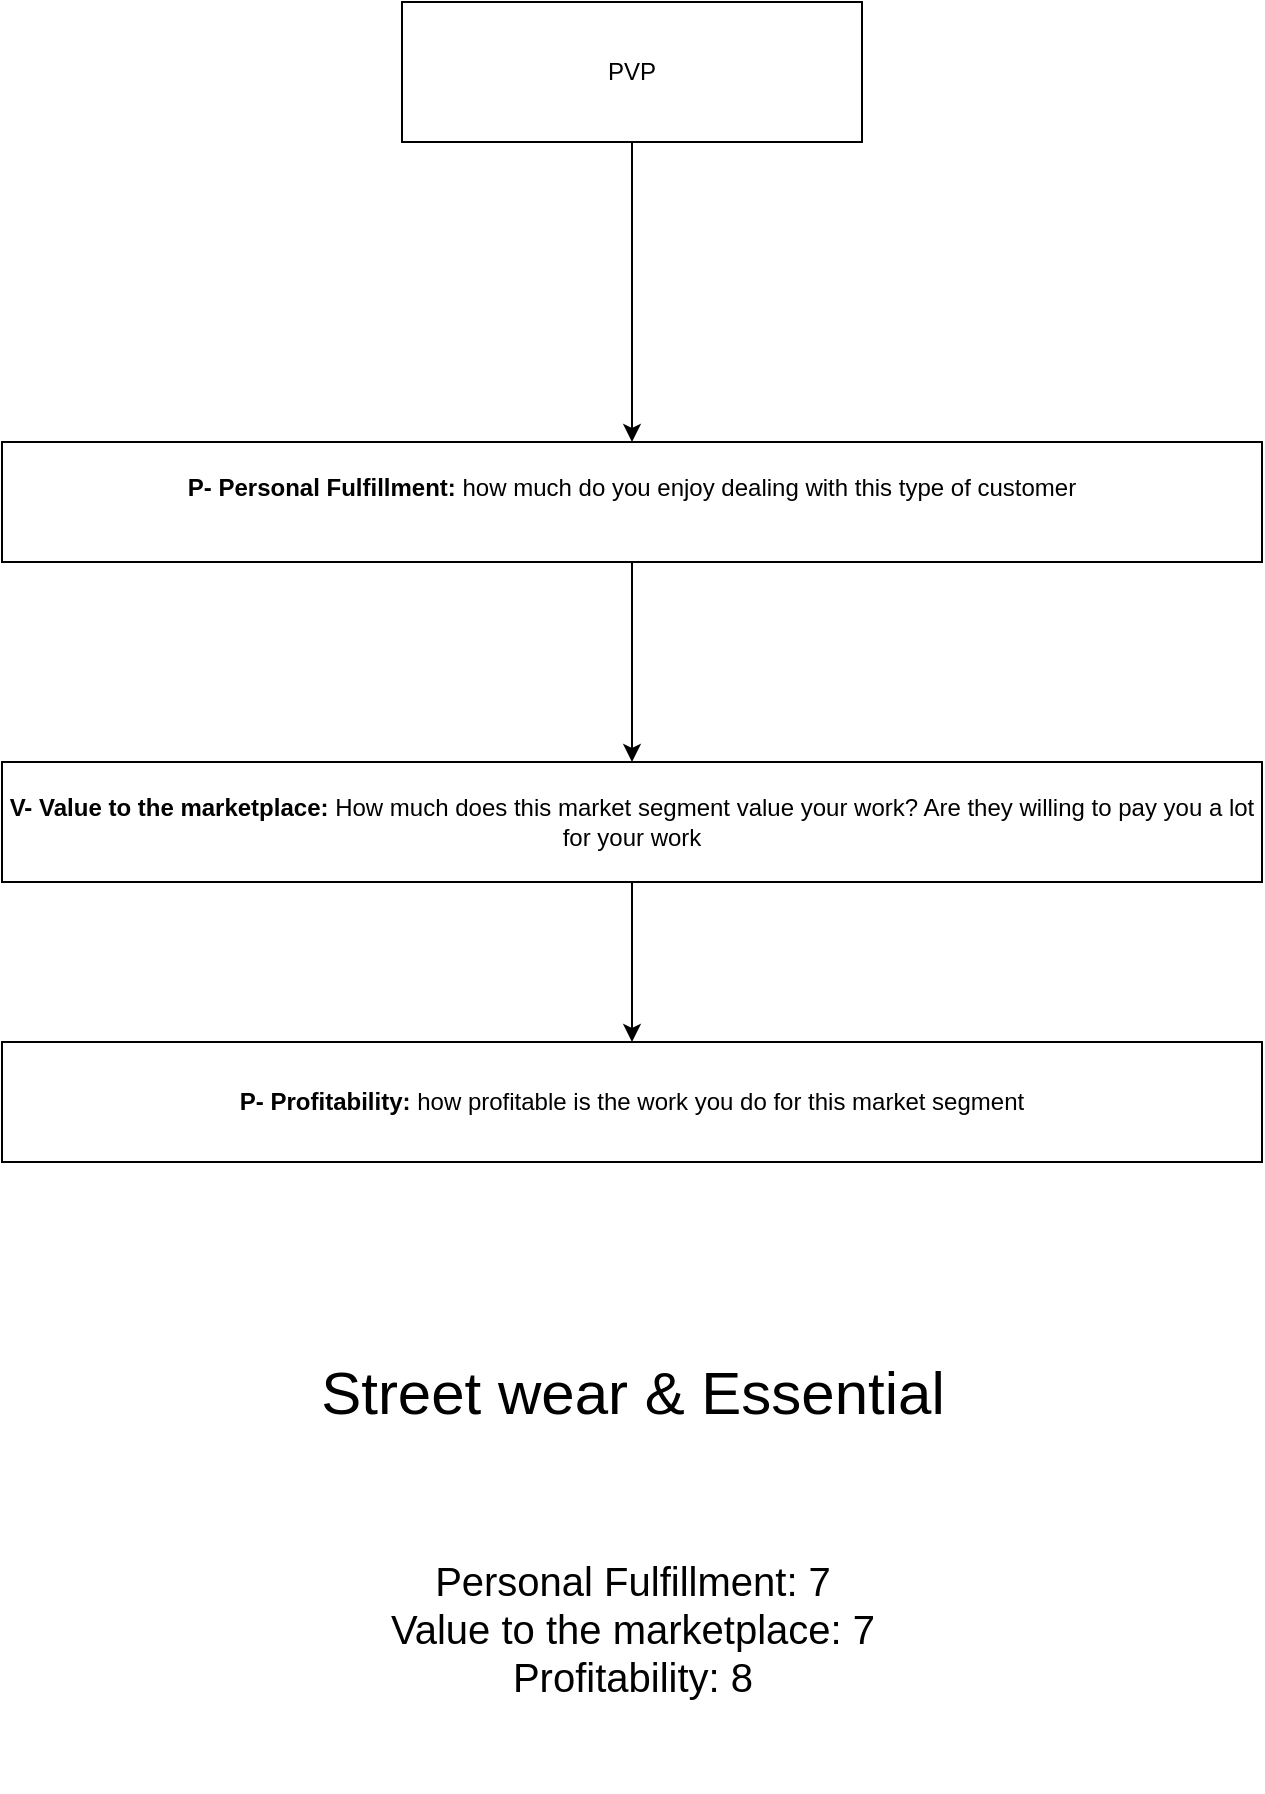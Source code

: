 <mxfile version="20.2.3" type="github"><diagram id="y_SUGYusvM5T_9D7fPVn" name="Page-1"><mxGraphModel dx="1550" dy="775" grid="1" gridSize="10" guides="1" tooltips="1" connect="1" arrows="1" fold="1" page="1" pageScale="1" pageWidth="850" pageHeight="1100" math="0" shadow="0"><root><mxCell id="0"/><mxCell id="1" parent="0"/><mxCell id="UVnfeILOfwMYKjaevc21-2" style="edgeStyle=orthogonalEdgeStyle;rounded=0;orthogonalLoop=1;jettySize=auto;html=1;" parent="1" source="UVnfeILOfwMYKjaevc21-1" target="UVnfeILOfwMYKjaevc21-3" edge="1"><mxGeometry relative="1" as="geometry"><mxPoint x="710" y="290" as="targetPoint"/></mxGeometry></mxCell><mxCell id="UVnfeILOfwMYKjaevc21-1" value="PVP" style="rounded=0;whiteSpace=wrap;html=1;" parent="1" vertex="1"><mxGeometry x="340" y="70" width="230" height="70" as="geometry"/></mxCell><mxCell id="3Ou25_GwjypucO7A8Zsq-4" value="" style="edgeStyle=orthogonalEdgeStyle;rounded=0;orthogonalLoop=1;jettySize=auto;html=1;" edge="1" parent="1" source="UVnfeILOfwMYKjaevc21-3" target="3Ou25_GwjypucO7A8Zsq-1"><mxGeometry relative="1" as="geometry"/></mxCell><mxCell id="UVnfeILOfwMYKjaevc21-3" value="&lt;div&gt;&lt;b&gt;P- Personal Fulfillment:&lt;/b&gt; how much do you enjoy dealing with this type of customer &lt;br&gt;&lt;/div&gt;&lt;div&gt;&lt;br&gt;&lt;/div&gt;" style="rounded=0;whiteSpace=wrap;html=1;" parent="1" vertex="1"><mxGeometry x="140" y="290" width="630" height="60" as="geometry"/></mxCell><mxCell id="3Ou25_GwjypucO7A8Zsq-6" style="edgeStyle=orthogonalEdgeStyle;rounded=0;orthogonalLoop=1;jettySize=auto;html=1;entryX=0.5;entryY=0;entryDx=0;entryDy=0;" edge="1" parent="1" source="3Ou25_GwjypucO7A8Zsq-1" target="3Ou25_GwjypucO7A8Zsq-5"><mxGeometry relative="1" as="geometry"/></mxCell><mxCell id="3Ou25_GwjypucO7A8Zsq-1" value="&lt;b&gt;V- Value to the marketplace:&lt;/b&gt; How much does this market segment value your work? Are they willing to pay you a lot for your work" style="rounded=0;whiteSpace=wrap;html=1;" vertex="1" parent="1"><mxGeometry x="140" y="450" width="630" height="60" as="geometry"/></mxCell><mxCell id="3Ou25_GwjypucO7A8Zsq-5" value="&lt;b&gt;P- Profitability:&lt;/b&gt; how profitable is the work you do for this market segment" style="rounded=0;whiteSpace=wrap;html=1;" vertex="1" parent="1"><mxGeometry x="140" y="590" width="630" height="60" as="geometry"/></mxCell><mxCell id="3Ou25_GwjypucO7A8Zsq-8" value="&lt;font style=&quot;font-size: 30px;&quot;&gt;Street wear &amp;amp; Essential &lt;/font&gt;" style="text;html=1;align=center;verticalAlign=middle;resizable=0;points=[];autosize=1;strokeColor=none;fillColor=none;" vertex="1" parent="1"><mxGeometry x="235" y="735" width="440" height="60" as="geometry"/></mxCell><mxCell id="3Ou25_GwjypucO7A8Zsq-10" value="&lt;div style=&quot;font-size: 20px;&quot;&gt;&lt;font style=&quot;font-size: 20px;&quot;&gt;Personal Fulfillment: 7 &lt;br style=&quot;font-size: 20px;&quot;&gt;&lt;/font&gt;&lt;/div&gt;&lt;div style=&quot;font-size: 20px;&quot;&gt;&lt;font style=&quot;font-size: 20px;&quot;&gt;Value to the marketplace: 7&lt;br&gt;&lt;/font&gt;&lt;/div&gt;&lt;div style=&quot;font-size: 20px;&quot;&gt;&lt;font style=&quot;font-size: 20px;&quot;&gt;Profitability: 8&lt;br&gt;&lt;/font&gt;&lt;/div&gt;&lt;div style=&quot;font-size: 20px;&quot;&gt;&lt;font style=&quot;font-size: 20px;&quot;&gt;&lt;br style=&quot;font-size: 20px;&quot;&gt;&lt;/font&gt;&lt;/div&gt;" style="text;html=1;align=center;verticalAlign=middle;resizable=0;points=[];autosize=1;strokeColor=none;fillColor=none;" vertex="1" parent="1"><mxGeometry x="280" y="825" width="350" height="140" as="geometry"/></mxCell></root></mxGraphModel></diagram></mxfile>
